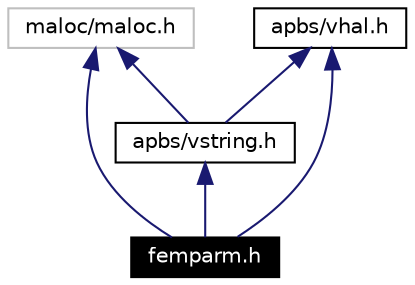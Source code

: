 digraph inheritance
{
  Node27 [shape="box",label="femparm.h",fontsize=10,height=0.2,width=0.4,fontname="Helvetica",color="black",style="filled" fontcolor="white"];
  Node28 -> Node27 [dir=back,color="midnightblue",fontsize=10,style="solid",fontname="Helvetica"];
  Node28 [shape="box",label="maloc/maloc.h",fontsize=10,height=0.2,width=0.4,fontname="Helvetica",color="grey75"];
  Node29 -> Node27 [dir=back,color="midnightblue",fontsize=10,style="solid",fontname="Helvetica"];
  Node29 [shape="box",label="apbs/vhal.h",fontsize=10,height=0.2,width=0.4,fontname="Helvetica",color="black",URL="$vhal_8h.html"];
  Node30 -> Node27 [dir=back,color="midnightblue",fontsize=10,style="solid",fontname="Helvetica"];
  Node30 [shape="box",label="apbs/vstring.h",fontsize=10,height=0.2,width=0.4,fontname="Helvetica",color="black",URL="$vstring_8h.html"];
  Node28 -> Node30 [dir=back,color="midnightblue",fontsize=10,style="solid",fontname="Helvetica"];
  Node29 -> Node30 [dir=back,color="midnightblue",fontsize=10,style="solid",fontname="Helvetica"];
}
